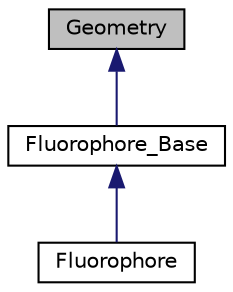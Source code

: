 digraph "Geometry"
{
  edge [fontname="Helvetica",fontsize="10",labelfontname="Helvetica",labelfontsize="10"];
  node [fontname="Helvetica",fontsize="10",shape=record];
  Node0 [label="Geometry",height=0.2,width=0.4,color="black", fillcolor="grey75", style="filled", fontcolor="black"];
  Node0 -> Node1 [dir="back",color="midnightblue",fontsize="10",style="solid"];
  Node1 [label="Fluorophore_Base",height=0.2,width=0.4,color="black", fillcolor="white", style="filled",URL="$classFluorophore__Base.html"];
  Node1 -> Node2 [dir="back",color="midnightblue",fontsize="10",style="solid"];
  Node2 [label="Fluorophore",height=0.2,width=0.4,color="black", fillcolor="white", style="filled",URL="$classFluorophore.html"];
}
